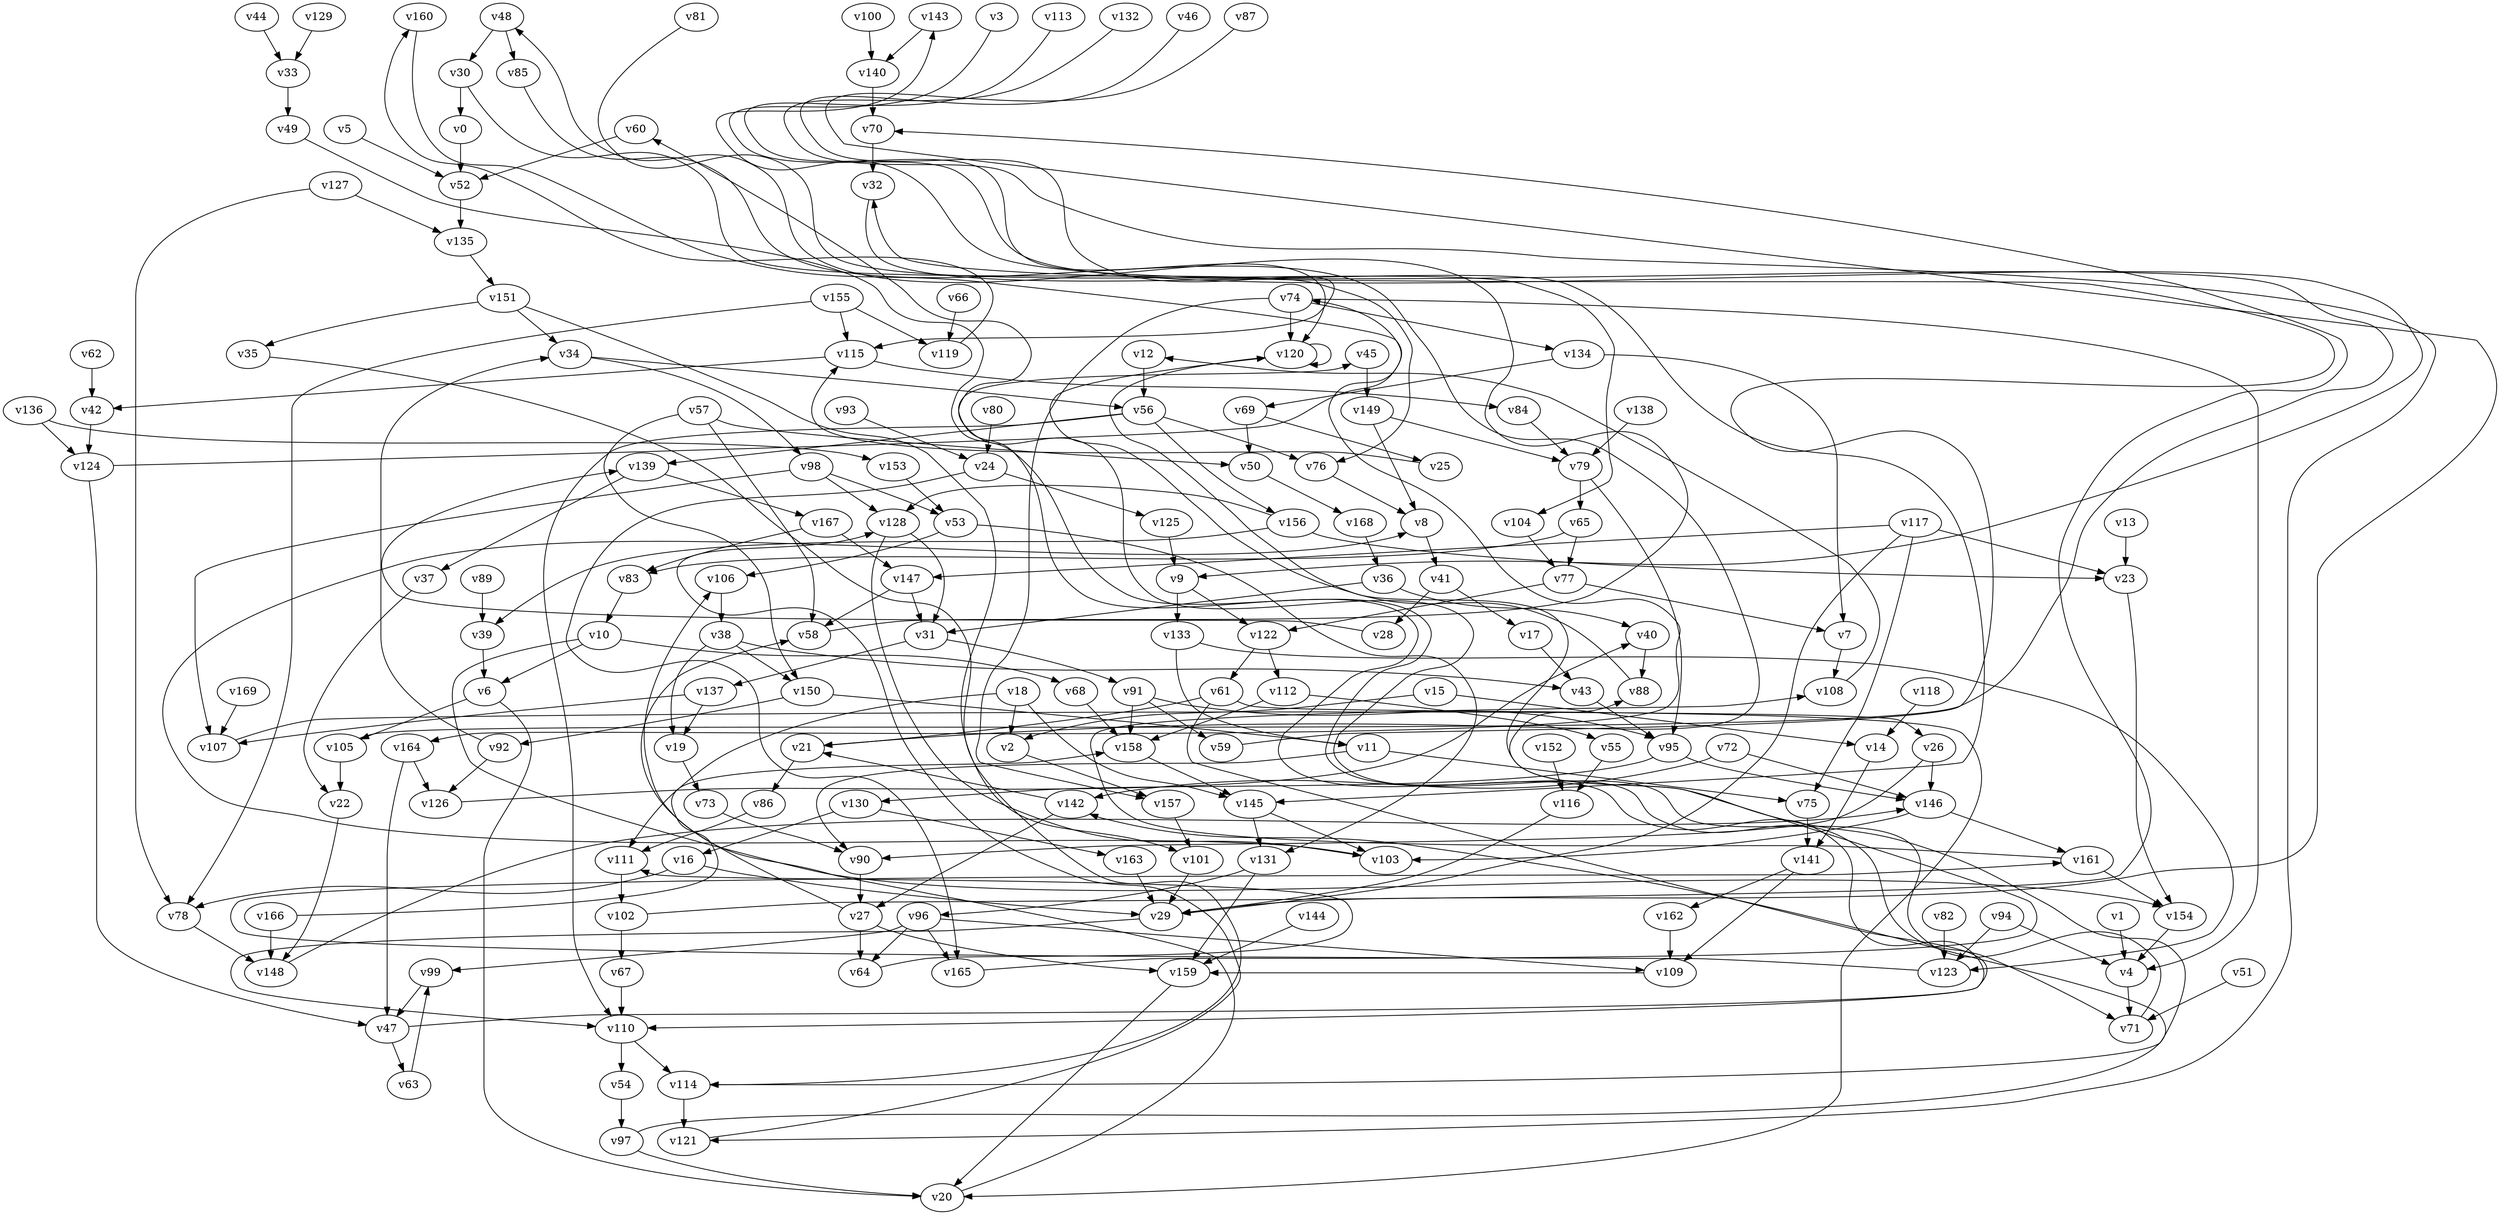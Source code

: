 // Benchmark game 248 - 170 vertices
// time_bound: 7
// targets: v61
digraph G {
    v0 [name="v0", player=0];
    v1 [name="v1", player=0];
    v2 [name="v2", player=0];
    v3 [name="v3", player=0];
    v4 [name="v4", player=0];
    v5 [name="v5", player=0];
    v6 [name="v6", player=0];
    v7 [name="v7", player=1];
    v8 [name="v8", player=0];
    v9 [name="v9", player=0];
    v10 [name="v10", player=0];
    v11 [name="v11", player=0];
    v12 [name="v12", player=1];
    v13 [name="v13", player=1];
    v14 [name="v14", player=0];
    v15 [name="v15", player=0];
    v16 [name="v16", player=1];
    v17 [name="v17", player=0];
    v18 [name="v18", player=1];
    v19 [name="v19", player=0];
    v20 [name="v20", player=0];
    v21 [name="v21", player=0];
    v22 [name="v22", player=1];
    v23 [name="v23", player=1];
    v24 [name="v24", player=0];
    v25 [name="v25", player=0];
    v26 [name="v26", player=1];
    v27 [name="v27", player=1];
    v28 [name="v28", player=1];
    v29 [name="v29", player=0];
    v30 [name="v30", player=0];
    v31 [name="v31", player=0];
    v32 [name="v32", player=0];
    v33 [name="v33", player=1];
    v34 [name="v34", player=0];
    v35 [name="v35", player=0];
    v36 [name="v36", player=1];
    v37 [name="v37", player=1];
    v38 [name="v38", player=0];
    v39 [name="v39", player=1];
    v40 [name="v40", player=0];
    v41 [name="v41", player=1];
    v42 [name="v42", player=0];
    v43 [name="v43", player=0];
    v44 [name="v44", player=0];
    v45 [name="v45", player=1];
    v46 [name="v46", player=1];
    v47 [name="v47", player=0];
    v48 [name="v48", player=1];
    v49 [name="v49", player=1];
    v50 [name="v50", player=0];
    v51 [name="v51", player=0];
    v52 [name="v52", player=0];
    v53 [name="v53", player=0];
    v54 [name="v54", player=1];
    v55 [name="v55", player=1];
    v56 [name="v56", player=1];
    v57 [name="v57", player=0];
    v58 [name="v58", player=0];
    v59 [name="v59", player=1];
    v60 [name="v60", player=1];
    v61 [name="v61", player=0, target=1];
    v62 [name="v62", player=0];
    v63 [name="v63", player=0];
    v64 [name="v64", player=1];
    v65 [name="v65", player=0];
    v66 [name="v66", player=1];
    v67 [name="v67", player=0];
    v68 [name="v68", player=1];
    v69 [name="v69", player=0];
    v70 [name="v70", player=0];
    v71 [name="v71", player=1];
    v72 [name="v72", player=0];
    v73 [name="v73", player=0];
    v74 [name="v74", player=0];
    v75 [name="v75", player=1];
    v76 [name="v76", player=1];
    v77 [name="v77", player=1];
    v78 [name="v78", player=1];
    v79 [name="v79", player=0];
    v80 [name="v80", player=1];
    v81 [name="v81", player=0];
    v82 [name="v82", player=1];
    v83 [name="v83", player=0];
    v84 [name="v84", player=1];
    v85 [name="v85", player=1];
    v86 [name="v86", player=1];
    v87 [name="v87", player=0];
    v88 [name="v88", player=0];
    v89 [name="v89", player=0];
    v90 [name="v90", player=1];
    v91 [name="v91", player=1];
    v92 [name="v92", player=0];
    v93 [name="v93", player=0];
    v94 [name="v94", player=1];
    v95 [name="v95", player=0];
    v96 [name="v96", player=0];
    v97 [name="v97", player=1];
    v98 [name="v98", player=0];
    v99 [name="v99", player=1];
    v100 [name="v100", player=0];
    v101 [name="v101", player=1];
    v102 [name="v102", player=1];
    v103 [name="v103", player=1];
    v104 [name="v104", player=1];
    v105 [name="v105", player=1];
    v106 [name="v106", player=0];
    v107 [name="v107", player=1];
    v108 [name="v108", player=0];
    v109 [name="v109", player=1];
    v110 [name="v110", player=0];
    v111 [name="v111", player=0];
    v112 [name="v112", player=0];
    v113 [name="v113", player=0];
    v114 [name="v114", player=0];
    v115 [name="v115", player=0];
    v116 [name="v116", player=0];
    v117 [name="v117", player=1];
    v118 [name="v118", player=1];
    v119 [name="v119", player=0];
    v120 [name="v120", player=1];
    v121 [name="v121", player=0];
    v122 [name="v122", player=1];
    v123 [name="v123", player=0];
    v124 [name="v124", player=0];
    v125 [name="v125", player=1];
    v126 [name="v126", player=1];
    v127 [name="v127", player=0];
    v128 [name="v128", player=0];
    v129 [name="v129", player=0];
    v130 [name="v130", player=0];
    v131 [name="v131", player=0];
    v132 [name="v132", player=0];
    v133 [name="v133", player=1];
    v134 [name="v134", player=0];
    v135 [name="v135", player=1];
    v136 [name="v136", player=0];
    v137 [name="v137", player=0];
    v138 [name="v138", player=0];
    v139 [name="v139", player=0];
    v140 [name="v140", player=0];
    v141 [name="v141", player=0];
    v142 [name="v142", player=0];
    v143 [name="v143", player=1];
    v144 [name="v144", player=0];
    v145 [name="v145", player=0];
    v146 [name="v146", player=0];
    v147 [name="v147", player=0];
    v148 [name="v148", player=1];
    v149 [name="v149", player=1];
    v150 [name="v150", player=1];
    v151 [name="v151", player=0];
    v152 [name="v152", player=0];
    v153 [name="v153", player=1];
    v154 [name="v154", player=1];
    v155 [name="v155", player=0];
    v156 [name="v156", player=1];
    v157 [name="v157", player=1];
    v158 [name="v158", player=1];
    v159 [name="v159", player=0];
    v160 [name="v160", player=0];
    v161 [name="v161", player=0];
    v162 [name="v162", player=1];
    v163 [name="v163", player=1];
    v164 [name="v164", player=0];
    v165 [name="v165", player=1];
    v166 [name="v166", player=1];
    v167 [name="v167", player=0];
    v168 [name="v168", player=1];
    v169 [name="v169", player=0];

    v0 -> v52;
    v1 -> v4;
    v2 -> v157;
    v3 -> v9 [constraint="t >= 2"];
    v4 -> v71;
    v5 -> v52;
    v6 -> v105;
    v7 -> v108;
    v8 -> v41;
    v9 -> v133;
    v10 -> v154 [constraint="t mod 4 == 1"];
    v11 -> v75;
    v12 -> v56;
    v13 -> v23;
    v14 -> v141;
    v15 -> v14;
    v16 -> v78;
    v17 -> v43;
    v18 -> v2;
    v19 -> v73;
    v20 -> v58 [constraint="t mod 3 == 0"];
    v21 -> v86;
    v22 -> v148;
    v23 -> v154;
    v24 -> v165;
    v25 -> v115 [constraint="t mod 3 == 1"];
    v26 -> v90 [constraint="t mod 3 == 1"];
    v27 -> v106;
    v28 -> v139 [constraint="t >= 4"];
    v29 -> v110 [constraint="t < 6"];
    v30 -> v76 [constraint="t >= 1"];
    v31 -> v91;
    v32 -> v145 [constraint="t < 8"];
    v33 -> v49;
    v34 -> v98;
    v35 -> v114 [constraint="t mod 2 == 1"];
    v36 -> v40;
    v37 -> v22;
    v38 -> v43;
    v39 -> v6;
    v40 -> v88;
    v41 -> v28;
    v42 -> v124;
    v43 -> v95;
    v44 -> v33;
    v45 -> v149;
    v46 -> v115 [constraint="t >= 1"];
    v47 -> v45 [constraint="t >= 4"];
    v48 -> v85;
    v49 -> v71 [constraint="t < 11"];
    v50 -> v168;
    v51 -> v71;
    v52 -> v135;
    v53 -> v131;
    v54 -> v97;
    v55 -> v116;
    v56 -> v139 [constraint="t >= 5"];
    v57 -> v150;
    v58 -> v48 [constraint="t >= 3"];
    v59 -> v32 [constraint="t mod 3 == 0"];
    v60 -> v52;
    v61 -> v110 [constraint="t < 15"];
    v62 -> v42;
    v63 -> v99;
    v64 -> v111 [constraint="t < 7"];
    v65 -> v83 [constraint="t >= 2"];
    v66 -> v119;
    v67 -> v110;
    v68 -> v158;
    v69 -> v25;
    v70 -> v32;
    v71 -> v60 [constraint="t >= 2"];
    v72 -> v146;
    v73 -> v90;
    v74 -> v134;
    v75 -> v141;
    v76 -> v8;
    v77 -> v122;
    v78 -> v148;
    v79 -> v65;
    v80 -> v24;
    v81 -> v104 [constraint="t < 14"];
    v82 -> v123;
    v83 -> v10;
    v84 -> v79;
    v85 -> v21 [constraint="t mod 3 == 0"];
    v86 -> v111;
    v87 -> v29 [constraint="t mod 5 == 3"];
    v88 -> v120 [constraint="t mod 5 == 0"];
    v89 -> v39;
    v90 -> v27;
    v91 -> v59;
    v92 -> v34;
    v93 -> v24;
    v94 -> v123;
    v95 -> v130;
    v96 -> v64 [constraint="t < 12"];
    v97 -> v142 [constraint="t < 6"];
    v98 -> v107;
    v99 -> v47;
    v100 -> v140;
    v101 -> v29;
    v102 -> v70 [constraint="t < 8"];
    v103 -> v8 [constraint="t >= 1"];
    v104 -> v77;
    v105 -> v143 [constraint="t mod 3 == 1"];
    v106 -> v38;
    v107 -> v26 [constraint="t < 12"];
    v108 -> v12 [constraint="t < 11"];
    v109 -> v159 [constraint="t mod 5 == 3"];
    v110 -> v114;
    v111 -> v102;
    v112 -> v55;
    v113 -> v120 [constraint="t >= 1"];
    v114 -> v121;
    v115 -> v42;
    v116 -> v29;
    v117 -> v75;
    v118 -> v14;
    v119 -> v160 [constraint="t < 5"];
    v120 -> v114 [constraint="t mod 2 == 0"];
    v121 -> v128 [constraint="t >= 1"];
    v122 -> v112;
    v123 -> v161 [constraint="t mod 2 == 0"];
    v124 -> v74 [constraint="t >= 5"];
    v125 -> v9;
    v126 -> v40 [constraint="t mod 3 == 2"];
    v127 -> v78;
    v128 -> v103 [constraint="t < 10"];
    v129 -> v33;
    v130 -> v163;
    v131 -> v96;
    v132 -> v121 [constraint="t < 9"];
    v133 -> v123 [constraint="t >= 1"];
    v134 -> v69;
    v135 -> v151;
    v136 -> v153 [constraint="t < 15"];
    v137 -> v19;
    v138 -> v79;
    v139 -> v167;
    v140 -> v70;
    v141 -> v162;
    v142 -> v21 [constraint="t mod 2 == 0"];
    v143 -> v140;
    v144 -> v159;
    v145 -> v103;
    v146 -> v103;
    v147 -> v31;
    v148 -> v146 [constraint="t mod 3 == 0"];
    v149 -> v79;
    v150 -> v92;
    v151 -> v34;
    v152 -> v116;
    v153 -> v53;
    v154 -> v4;
    v155 -> v78;
    v156 -> v128 [constraint="t >= 3"];
    v157 -> v101;
    v158 -> v145;
    v159 -> v20;
    v160 -> v164 [constraint="t < 14"];
    v161 -> v108 [constraint="t >= 3"];
    v162 -> v109;
    v163 -> v29 [constraint="t < 7"];
    v164 -> v126;
    v165 -> v88 [constraint="t mod 4 == 1"];
    v166 -> v158 [constraint="t < 6"];
    v167 -> v83 [constraint="t < 7"];
    v168 -> v36;
    v169 -> v107;
    v156 -> v39;
    v74 -> v120;
    v124 -> v47;
    v156 -> v23;
    v61 -> v21;
    v133 -> v11;
    v74 -> v4;
    v117 -> v29;
    v56 -> v156;
    v151 -> v101;
    v150 -> v11;
    v105 -> v22;
    v69 -> v50;
    v36 -> v31;
    v130 -> v16;
    v10 -> v6;
    v155 -> v119;
    v31 -> v137;
    v131 -> v159;
    v48 -> v30;
    v166 -> v148;
    v56 -> v76;
    v9 -> v122;
    v38 -> v150;
    v79 -> v95;
    v27 -> v159;
    v155 -> v115;
    v10 -> v68;
    v57 -> v58;
    v15 -> v2;
    v94 -> v4;
    v120 -> v120;
    v18 -> v111;
    v145 -> v131;
    v112 -> v158;
    v18 -> v145;
    v11 -> v90;
    v65 -> v77;
    v136 -> v124;
    v6 -> v20;
    v91 -> v95;
    v56 -> v110;
    v34 -> v56;
    v98 -> v128;
    v96 -> v109;
    v57 -> v50;
    v97 -> v20;
    v47 -> v63;
    v147 -> v58;
    v16 -> v29;
    v96 -> v165;
    v98 -> v53;
    v141 -> v109;
    v127 -> v135;
    v142 -> v27;
    v91 -> v158;
    v115 -> v84;
    v137 -> v107;
    v41 -> v17;
    v61 -> v20;
    v146 -> v161;
    v30 -> v0;
    v149 -> v8;
    v72 -> v142;
    v139 -> v37;
    v53 -> v106;
    v26 -> v146;
    v95 -> v146;
    v38 -> v19;
    v164 -> v47;
    v151 -> v35;
    v134 -> v7;
    v24 -> v125;
    v77 -> v7;
    v161 -> v154;
    v122 -> v61;
    v128 -> v31;
    v117 -> v23;
    v74 -> v157;
    v27 -> v64;
    v167 -> v147;
    v92 -> v126;
    v117 -> v147;
    v102 -> v67;
    v110 -> v54;
    v96 -> v99;
}
